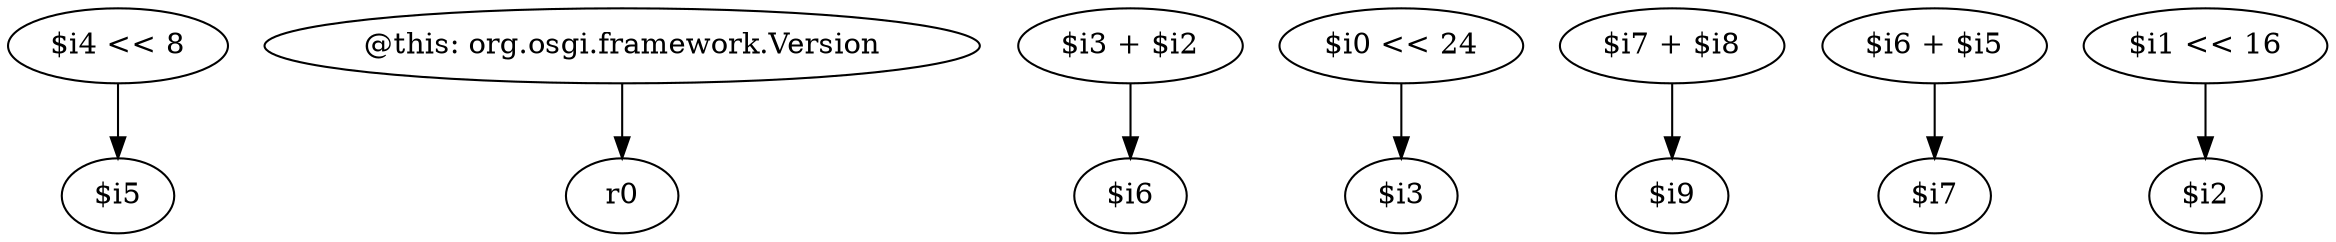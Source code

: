 digraph g {
0[label="$i4 << 8"]
1[label="$i5"]
0->1[label=""]
2[label="@this: org.osgi.framework.Version"]
3[label="r0"]
2->3[label=""]
4[label="$i3 + $i2"]
5[label="$i6"]
4->5[label=""]
6[label="$i0 << 24"]
7[label="$i3"]
6->7[label=""]
8[label="$i7 + $i8"]
9[label="$i9"]
8->9[label=""]
10[label="$i6 + $i5"]
11[label="$i7"]
10->11[label=""]
12[label="$i1 << 16"]
13[label="$i2"]
12->13[label=""]
}